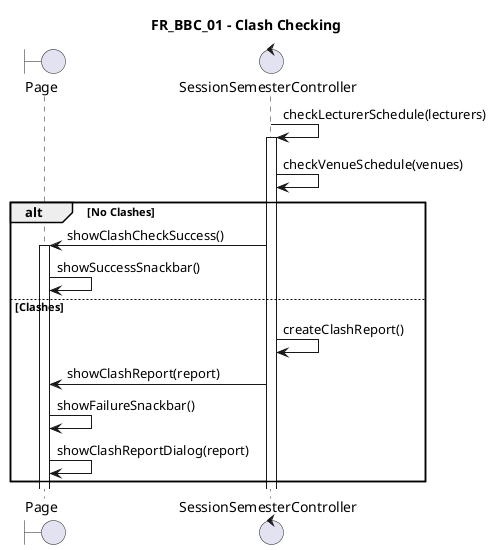 @startuml FR_BBC_01
title FR_BBC_01 - Clash Checking
skinparam maxMessageSize 125

boundary "Page" as fe
control "SessionSemesterController" as ct


ct -> ct ++ : checkLecturerSchedule(lecturers)
ct -> ct : checkVenueSchedule(venues)

alt No Clashes
    ct -> fe ++ : showClashCheckSuccess()
    fe -> fe : showSuccessSnackbar()
else Clashes
    ct -> ct : createClashReport()
    ct -> fe : showClashReport(report)
    fe -> fe : showFailureSnackbar()
    fe -> fe : showClashReportDialog(report)
end

@enduml